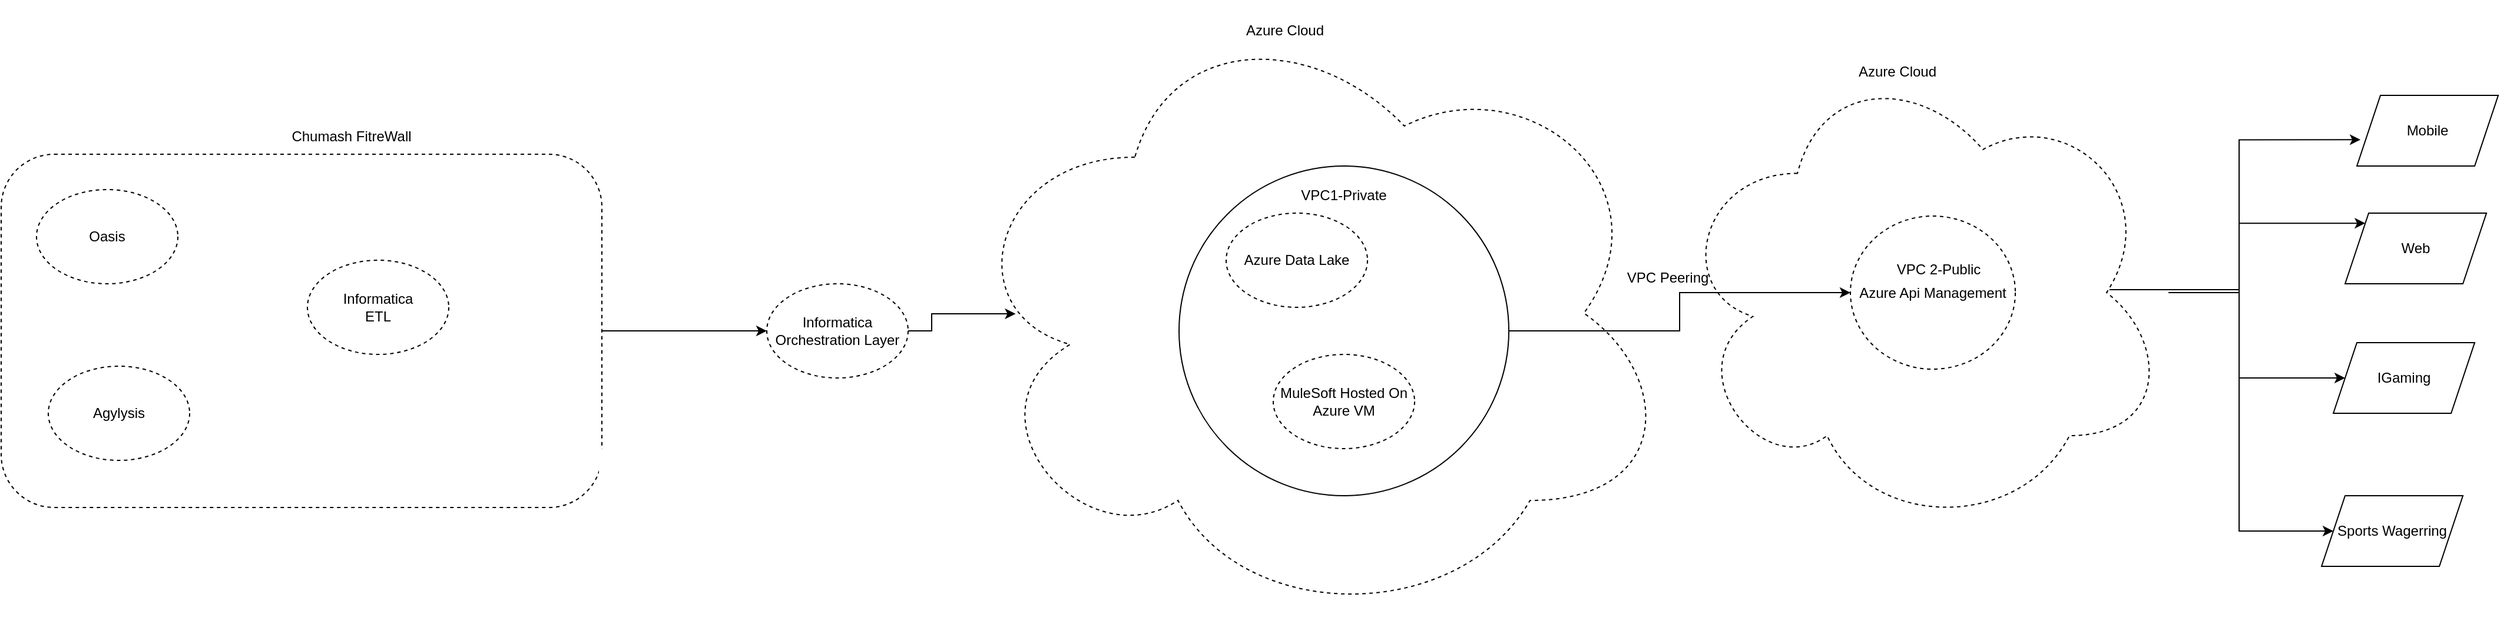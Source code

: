 <mxfile version="15.8.3" type="github">
  <diagram id="I5GiC5FiP5_Kprm85dLS" name="Page-1">
    <mxGraphModel dx="2173" dy="702" grid="1" gridSize="10" guides="1" tooltips="1" connect="1" arrows="1" fold="1" page="1" pageScale="1" pageWidth="850" pageHeight="1100" math="0" shadow="0">
      <root>
        <mxCell id="0" />
        <mxCell id="1" parent="0" />
        <mxCell id="GaL8xdsw1ArHETgWBBlm-35" style="edgeStyle=orthogonalEdgeStyle;rounded=0;orthogonalLoop=1;jettySize=auto;html=1;entryX=0;entryY=0;entryDx=0;entryDy=0;" edge="1" parent="1" source="GaL8xdsw1ArHETgWBBlm-29" target="GaL8xdsw1ArHETgWBBlm-22">
          <mxGeometry relative="1" as="geometry">
            <Array as="points">
              <mxPoint x="1610" y="348" />
              <mxPoint x="1610" y="289" />
            </Array>
          </mxGeometry>
        </mxCell>
        <mxCell id="GaL8xdsw1ArHETgWBBlm-29" value="" style="ellipse;shape=cloud;whiteSpace=wrap;html=1;dashed=1;" vertex="1" parent="1">
          <mxGeometry x="1130" y="145" width="420" height="405" as="geometry" />
        </mxCell>
        <mxCell id="GaL8xdsw1ArHETgWBBlm-25" style="edgeStyle=orthogonalEdgeStyle;rounded=0;orthogonalLoop=1;jettySize=auto;html=1;entryX=0.025;entryY=0.628;entryDx=0;entryDy=0;entryPerimeter=0;" edge="1" parent="1" target="GaL8xdsw1ArHETgWBBlm-21">
          <mxGeometry relative="1" as="geometry">
            <mxPoint x="1500" y="345" as="sourcePoint" />
            <Array as="points">
              <mxPoint x="1610" y="345" />
              <mxPoint x="1610" y="218" />
            </Array>
          </mxGeometry>
        </mxCell>
        <mxCell id="GaL8xdsw1ArHETgWBBlm-26" style="edgeStyle=orthogonalEdgeStyle;rounded=0;orthogonalLoop=1;jettySize=auto;html=1;entryX=0;entryY=0.5;entryDx=0;entryDy=0;" edge="1" parent="1" target="GaL8xdsw1ArHETgWBBlm-24">
          <mxGeometry relative="1" as="geometry">
            <mxPoint x="1500" y="345" as="sourcePoint" />
            <Array as="points">
              <mxPoint x="1610" y="345" />
              <mxPoint x="1610" y="550" />
            </Array>
          </mxGeometry>
        </mxCell>
        <mxCell id="GaL8xdsw1ArHETgWBBlm-27" style="edgeStyle=orthogonalEdgeStyle;rounded=0;orthogonalLoop=1;jettySize=auto;html=1;" edge="1" parent="1" target="GaL8xdsw1ArHETgWBBlm-23">
          <mxGeometry relative="1" as="geometry">
            <mxPoint x="1500" y="345" as="sourcePoint" />
            <Array as="points">
              <mxPoint x="1610" y="345" />
              <mxPoint x="1610" y="420" />
            </Array>
          </mxGeometry>
        </mxCell>
        <mxCell id="GaL8xdsw1ArHETgWBBlm-9" value="" style="ellipse;shape=cloud;whiteSpace=wrap;html=1;dashed=1;" vertex="1" parent="1">
          <mxGeometry x="520" y="100" width="610" height="530" as="geometry" />
        </mxCell>
        <mxCell id="GaL8xdsw1ArHETgWBBlm-8" style="edgeStyle=orthogonalEdgeStyle;rounded=0;orthogonalLoop=1;jettySize=auto;html=1;" edge="1" parent="1" source="GaL8xdsw1ArHETgWBBlm-1" target="GaL8xdsw1ArHETgWBBlm-6">
          <mxGeometry relative="1" as="geometry" />
        </mxCell>
        <mxCell id="GaL8xdsw1ArHETgWBBlm-1" value="" style="rounded=1;whiteSpace=wrap;html=1;dashed=1;" vertex="1" parent="1">
          <mxGeometry x="-290" y="230" width="510" height="300" as="geometry" />
        </mxCell>
        <mxCell id="GaL8xdsw1ArHETgWBBlm-2" value="Oasis" style="ellipse;whiteSpace=wrap;html=1;dashed=1;" vertex="1" parent="1">
          <mxGeometry x="-260" y="260" width="120" height="80" as="geometry" />
        </mxCell>
        <mxCell id="GaL8xdsw1ArHETgWBBlm-3" value="Agylysis" style="ellipse;whiteSpace=wrap;html=1;dashed=1;" vertex="1" parent="1">
          <mxGeometry x="-250" y="410" width="120" height="80" as="geometry" />
        </mxCell>
        <mxCell id="GaL8xdsw1ArHETgWBBlm-4" value="Informatica&lt;br&gt;ETL" style="ellipse;whiteSpace=wrap;html=1;dashed=1;" vertex="1" parent="1">
          <mxGeometry x="-30" y="320" width="120" height="80" as="geometry" />
        </mxCell>
        <mxCell id="GaL8xdsw1ArHETgWBBlm-5" value="Chumash FitreWall" style="text;html=1;strokeColor=none;fillColor=none;align=center;verticalAlign=middle;whiteSpace=wrap;rounded=0;dashed=1;" vertex="1" parent="1">
          <mxGeometry x="-65" y="200" width="145" height="30" as="geometry" />
        </mxCell>
        <mxCell id="GaL8xdsw1ArHETgWBBlm-15" style="edgeStyle=orthogonalEdgeStyle;rounded=0;orthogonalLoop=1;jettySize=auto;html=1;entryX=0.084;entryY=0.501;entryDx=0;entryDy=0;entryPerimeter=0;" edge="1" parent="1" source="GaL8xdsw1ArHETgWBBlm-6" target="GaL8xdsw1ArHETgWBBlm-9">
          <mxGeometry relative="1" as="geometry" />
        </mxCell>
        <mxCell id="GaL8xdsw1ArHETgWBBlm-6" value="Informatica Orchestration Layer" style="ellipse;whiteSpace=wrap;html=1;dashed=1;" vertex="1" parent="1">
          <mxGeometry x="360" y="340" width="120" height="80" as="geometry" />
        </mxCell>
        <mxCell id="GaL8xdsw1ArHETgWBBlm-10" value="Azure Cloud" style="text;html=1;strokeColor=none;fillColor=none;align=center;verticalAlign=middle;whiteSpace=wrap;rounded=0;dashed=1;" vertex="1" parent="1">
          <mxGeometry x="740" y="110" width="120" height="30" as="geometry" />
        </mxCell>
        <mxCell id="GaL8xdsw1ArHETgWBBlm-33" style="edgeStyle=orthogonalEdgeStyle;rounded=0;orthogonalLoop=1;jettySize=auto;html=1;" edge="1" parent="1" source="GaL8xdsw1ArHETgWBBlm-18" target="GaL8xdsw1ArHETgWBBlm-14">
          <mxGeometry relative="1" as="geometry" />
        </mxCell>
        <mxCell id="GaL8xdsw1ArHETgWBBlm-18" value="" style="ellipse;whiteSpace=wrap;html=1;" vertex="1" parent="1">
          <mxGeometry x="710" y="240" width="280" height="280" as="geometry" />
        </mxCell>
        <mxCell id="GaL8xdsw1ArHETgWBBlm-14" value="Azure Api Management" style="ellipse;whiteSpace=wrap;html=1;dashed=1;" vertex="1" parent="1">
          <mxGeometry x="1280" y="282.5" width="140" height="130" as="geometry" />
        </mxCell>
        <mxCell id="GaL8xdsw1ArHETgWBBlm-16" value="MuleSoft Hosted On Azure VM" style="ellipse;whiteSpace=wrap;html=1;dashed=1;" vertex="1" parent="1">
          <mxGeometry x="790" y="400" width="120" height="80" as="geometry" />
        </mxCell>
        <mxCell id="GaL8xdsw1ArHETgWBBlm-13" value="Azure Data Lake&lt;span style=&quot;color: rgba(0 , 0 , 0 , 0) ; font-family: monospace ; font-size: 0px&quot;&gt;%3CmxGraphModel%3E%3Croot%3E%3CmxCell%20id%3D%220%22%2F%3E%3CmxCell%20id%3D%221%22%20parent%3D%220%22%2F%3E%3CmxCell%20id%3D%222%22%20value%3D%22Oasis%22%20style%3D%22ellipse%3BwhiteSpace%3Dwrap%3Bhtml%3D1%3Bdashed%3D1%3B%22%20vertex%3D%221%22%20parent%3D%221%22%3E%3CmxGeometry%20x%3D%22150%22%20y%3D%22180%22%20width%3D%22120%22%20height%3D%2280%22%20as%3D%22geometry%22%2F%3E%3C%2FmxCell%3E%3C%2Froot%3E%3C%2FmxGraphModel%3E&lt;/span&gt;" style="ellipse;whiteSpace=wrap;html=1;dashed=1;" vertex="1" parent="1">
          <mxGeometry x="750" y="280" width="120" height="80" as="geometry" />
        </mxCell>
        <mxCell id="GaL8xdsw1ArHETgWBBlm-19" value="VPC1-Private" style="text;html=1;strokeColor=none;fillColor=none;align=center;verticalAlign=middle;whiteSpace=wrap;rounded=0;" vertex="1" parent="1">
          <mxGeometry x="810" y="250" width="80" height="30" as="geometry" />
        </mxCell>
        <mxCell id="GaL8xdsw1ArHETgWBBlm-20" value="VPC 2-Public" style="text;html=1;strokeColor=none;fillColor=none;align=center;verticalAlign=middle;whiteSpace=wrap;rounded=0;" vertex="1" parent="1">
          <mxGeometry x="1310" y="312.5" width="90" height="30" as="geometry" />
        </mxCell>
        <mxCell id="GaL8xdsw1ArHETgWBBlm-21" value="Mobile&lt;span style=&quot;color: rgba(0 , 0 , 0 , 0) ; font-family: monospace ; font-size: 0px&quot;&gt;%3CmxGraphModel%3E%3Croot%3E%3CmxCell%20id%3D%220%22%2F%3E%3CmxCell%20id%3D%221%22%20parent%3D%220%22%2F%3E%3CmxCell%20id%3D%222%22%20value%3D%22Azure%20Data%20Lake%26lt%3Bspan%20style%3D%26quot%3Bcolor%3A%20rgba(0%20%2C%200%20%2C%200%20%2C%200)%20%3B%20font-family%3A%20monospace%20%3B%20font-size%3A%200px%26quot%3B%26gt%3B%253CmxGraphModel%253E%253Croot%253E%253CmxCell%2520id%253D%25220%2522%252F%253E%253CmxCell%2520id%253D%25221%2522%2520parent%253D%25220%2522%252F%253E%253CmxCell%2520id%253D%25222%2522%2520value%253D%2522Oasis%2522%2520style%253D%2522ellipse%253BwhiteSpace%253Dwrap%253Bhtml%253D1%253Bdashed%253D1%253B%2522%2520vertex%253D%25221%2522%2520parent%253D%25221%2522%253E%253CmxGeometry%2520x%253D%2522150%2522%2520y%253D%2522180%2522%2520width%253D%2522120%2522%2520height%253D%252280%2522%2520as%253D%2522geometry%2522%252F%253E%253C%252FmxCell%253E%253C%252Froot%253E%253C%252FmxGraphModel%253E%26lt%3B%2Fspan%26gt%3B%22%20style%3D%22ellipse%3BwhiteSpace%3Dwrap%3Bhtml%3D1%3Bdashed%3D1%3B%22%20vertex%3D%221%22%20parent%3D%221%22%3E%3CmxGeometry%20x%3D%22610%22%20y%3D%22310%22%20width%3D%22120%22%20height%3D%2280%22%20as%3D%22geometry%22%2F%3E%3C%2FmxCell%3E%3C%2Froot%3E%3C%2FmxGraphModel%3E&lt;/span&gt;" style="shape=parallelogram;perimeter=parallelogramPerimeter;whiteSpace=wrap;html=1;fixedSize=1;" vertex="1" parent="1">
          <mxGeometry x="1710" y="180" width="120" height="60" as="geometry" />
        </mxCell>
        <mxCell id="GaL8xdsw1ArHETgWBBlm-22" value="Web" style="shape=parallelogram;perimeter=parallelogramPerimeter;whiteSpace=wrap;html=1;fixedSize=1;" vertex="1" parent="1">
          <mxGeometry x="1700" y="280" width="120" height="60" as="geometry" />
        </mxCell>
        <mxCell id="GaL8xdsw1ArHETgWBBlm-23" value="IGaming" style="shape=parallelogram;perimeter=parallelogramPerimeter;whiteSpace=wrap;html=1;fixedSize=1;" vertex="1" parent="1">
          <mxGeometry x="1690" y="390" width="120" height="60" as="geometry" />
        </mxCell>
        <mxCell id="GaL8xdsw1ArHETgWBBlm-24" value="Sports Wagerring" style="shape=parallelogram;perimeter=parallelogramPerimeter;whiteSpace=wrap;html=1;fixedSize=1;" vertex="1" parent="1">
          <mxGeometry x="1680" y="520" width="120" height="60" as="geometry" />
        </mxCell>
        <mxCell id="GaL8xdsw1ArHETgWBBlm-30" value="Azure Cloud" style="text;html=1;strokeColor=none;fillColor=none;align=center;verticalAlign=middle;whiteSpace=wrap;rounded=0;dashed=1;" vertex="1" parent="1">
          <mxGeometry x="1260" y="145" width="120" height="30" as="geometry" />
        </mxCell>
        <mxCell id="GaL8xdsw1ArHETgWBBlm-34" value="VPC Peering" style="text;html=1;strokeColor=none;fillColor=none;align=center;verticalAlign=middle;whiteSpace=wrap;rounded=0;" vertex="1" parent="1">
          <mxGeometry x="1060" y="320" width="130" height="30" as="geometry" />
        </mxCell>
      </root>
    </mxGraphModel>
  </diagram>
</mxfile>
